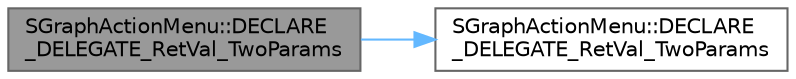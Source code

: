 digraph "SGraphActionMenu::DECLARE_DELEGATE_RetVal_TwoParams"
{
 // INTERACTIVE_SVG=YES
 // LATEX_PDF_SIZE
  bgcolor="transparent";
  edge [fontname=Helvetica,fontsize=10,labelfontname=Helvetica,labelfontsize=10];
  node [fontname=Helvetica,fontsize=10,shape=box,height=0.2,width=0.4];
  rankdir="LR";
  Node1 [id="Node000001",label="SGraphActionMenu::DECLARE\l_DELEGATE_RetVal_TwoParams",height=0.2,width=0.4,color="gray40", fillcolor="grey60", style="filled", fontcolor="black",tooltip="Delegate to check if an action matches a specified name (used for renaming items etc...."];
  Node1 -> Node2 [id="edge1_Node000001_Node000002",color="steelblue1",style="solid",tooltip=" "];
  Node2 [id="Node000002",label="SGraphActionMenu::DECLARE\l_DELEGATE_RetVal_TwoParams",height=0.2,width=0.4,color="grey40", fillcolor="white", style="filled",URL="$d7/dc8/classSGraphActionMenu.html#a3b1e3b81d7b98a4527e703c6b24e1c45",tooltip="Delegate executed when an action is dragged."];
}
